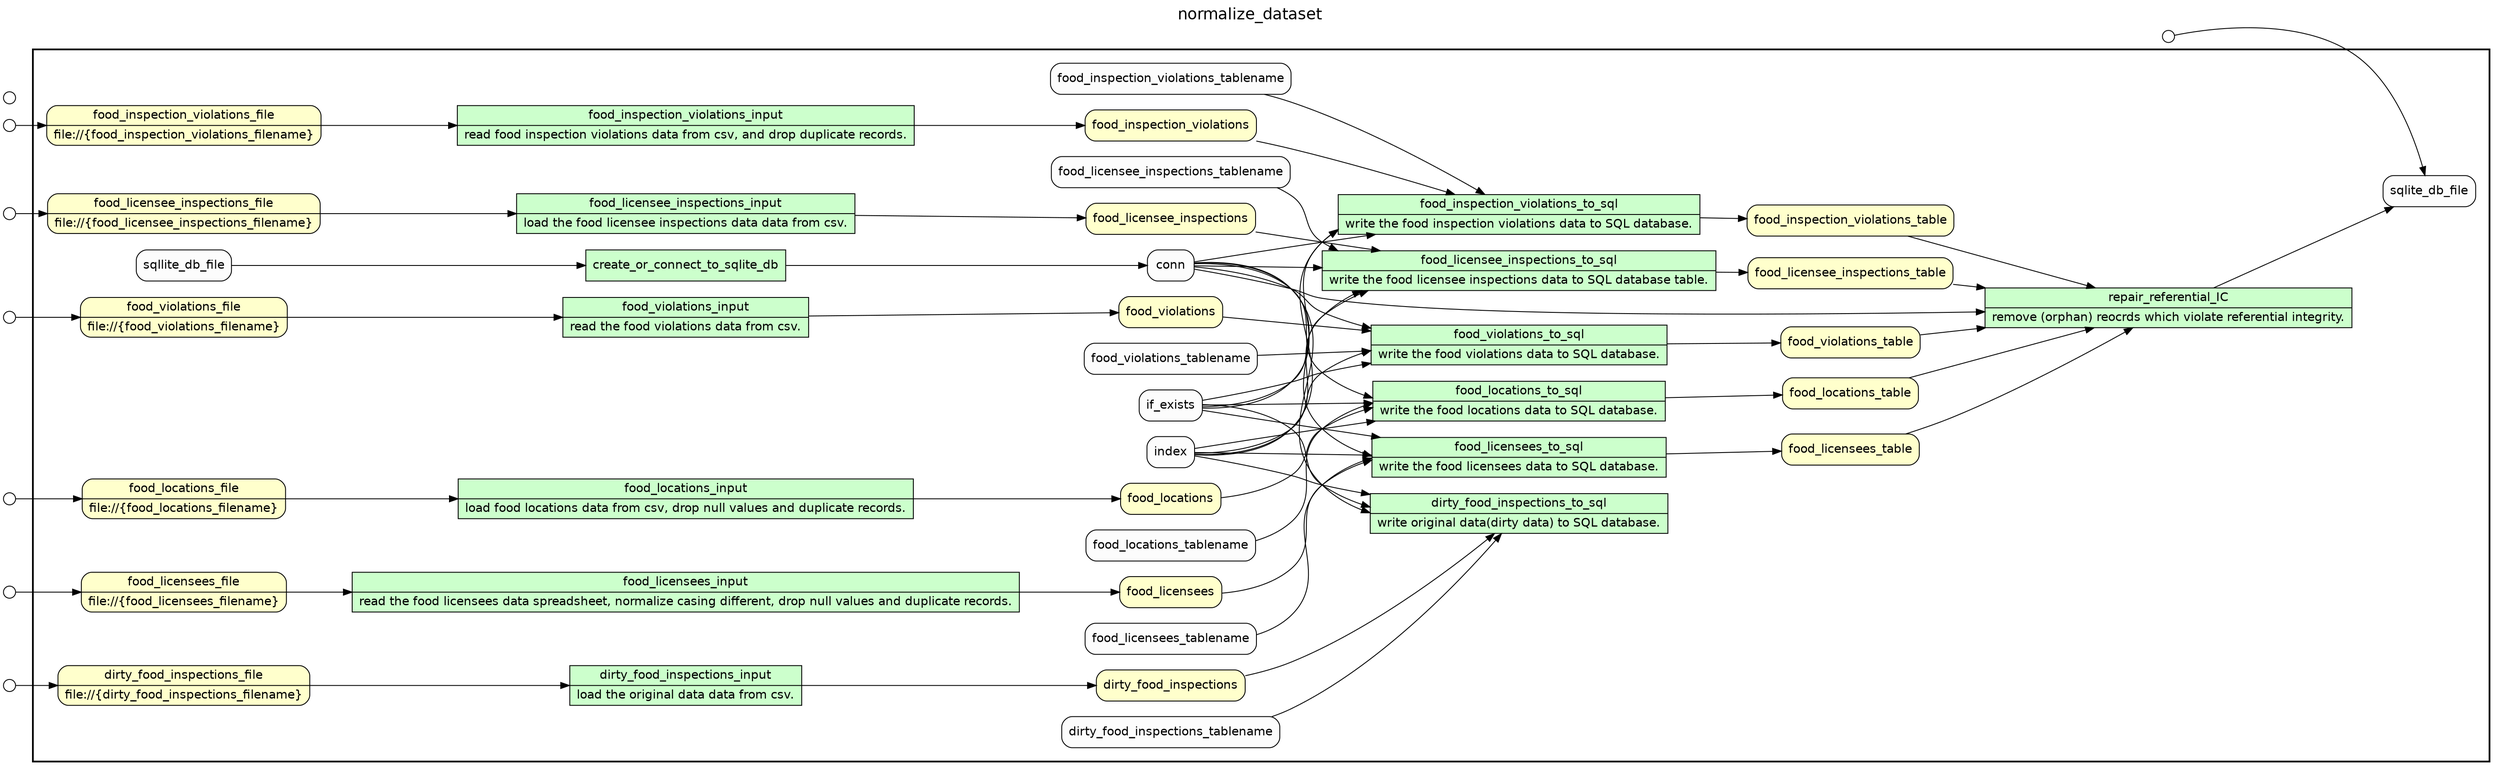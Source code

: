 
/* Start of top-level graph */
digraph Workflow {
rankdir=LR

/* Title for graph */
fontname=Helvetica; fontsize=18; labelloc=t
label=normalize_dataset

/* Start of double cluster for drawing box around nodes in workflow */
subgraph cluster_workflow_box_outer { label=""; color=black; penwidth=2
subgraph cluster_workflow_box_inner { label=""; penwidth=0

/* Style for nodes representing atomic programs in workflow */
node[shape=box style=filled fillcolor="#CCFFCC" peripheries=1 fontname=Helvetica]

/* Nodes representing atomic programs in workflow */
food_licensee_inspections_input [shape=record rankdir=LR label="{{<f0> food_licensee_inspections_input |<f1> load the food licensee inspections data data from csv.}}"];
food_inspection_violations_input [shape=record rankdir=LR label="{{<f0> food_inspection_violations_input |<f1> read food inspection violations data from csv, and drop duplicate records.}}"];
food_violations_input [shape=record rankdir=LR label="{{<f0> food_violations_input |<f1> read the food violations data from csv.}}"];
food_licensees_input [shape=record rankdir=LR label="{{<f0> food_licensees_input |<f1> read the food licensees data spreadsheet, normalize casing different, drop null values and duplicate records.}}"];
food_locations_input [shape=record rankdir=LR label="{{<f0> food_locations_input |<f1> load food locations data from csv, drop null values and duplicate records.}}"];
dirty_food_inspections_input [shape=record rankdir=LR label="{{<f0> dirty_food_inspections_input |<f1> load the original data data from csv.}}"];
create_or_connect_to_sqlite_db
food_licensee_inspections_to_sql [shape=record rankdir=LR label="{{<f0> food_licensee_inspections_to_sql |<f1> write the food licensee inspections data to SQL database table.}}"];
food_inspection_violations_to_sql [shape=record rankdir=LR label="{{<f0> food_inspection_violations_to_sql |<f1> write the food inspection violations data to SQL database.}}"];
food_violations_to_sql [shape=record rankdir=LR label="{{<f0> food_violations_to_sql |<f1> write the food violations data to SQL database.}}"];
food_licensees_to_sql [shape=record rankdir=LR label="{{<f0> food_licensees_to_sql |<f1> write the food licensees data to SQL database.}}"];
food_locations_to_sql [shape=record rankdir=LR label="{{<f0> food_locations_to_sql |<f1> write the food locations data to SQL database.}}"];
dirty_food_inspections_to_sql [shape=record rankdir=LR label="{{<f0> dirty_food_inspections_to_sql |<f1> write original data(dirty data) to SQL database.}}"];
repair_referential_IC [shape=record rankdir=LR label="{{<f0> repair_referential_IC |<f1> remove (orphan) reocrds which violate referential integrity.}}"];

/* Style for nodes representing non-parameter data channels in workflow */
node[shape=box style="rounded,filled" fillcolor="#FFFFCC" peripheries=1 fontname=Helvetica]

/* Nodes for non-parameter data channels in workflow */
food_licensee_inspections_file [shape=record rankdir=LR label="{{<f0> food_licensee_inspections_file |<f1> file\://\{food_licensee_inspections_filename\}}}"];
food_inspection_violations_file [shape=record rankdir=LR label="{{<f0> food_inspection_violations_file |<f1> file\://\{food_inspection_violations_filename\}}}"];
food_violations_file [shape=record rankdir=LR label="{{<f0> food_violations_file |<f1> file\://\{food_violations_filename\}}}"];
food_licensees_file [shape=record rankdir=LR label="{{<f0> food_licensees_file |<f1> file\://\{food_licensees_filename\}}}"];
food_locations_file [shape=record rankdir=LR label="{{<f0> food_locations_file |<f1> file\://\{food_locations_filename\}}}"];
dirty_food_inspections_file [shape=record rankdir=LR label="{{<f0> dirty_food_inspections_file |<f1> file\://\{dirty_food_inspections_filename\}}}"];
food_licensee_inspections
food_inspection_violations
food_violations
food_licensees
food_locations
dirty_food_inspections
food_licensee_inspections_table
food_licensees_table
food_inspection_violations_table
food_violations_table
food_locations_table

/* Style for nodes representing parameter channels in workflow */
node[shape=box style="rounded,filled" fillcolor="#FCFCFC" peripheries=1 fontname=Helvetica]

/* Nodes representing parameter channels in workflow */
conn

/* Edges representing connections between programs and channels */
food_licensee_inspections_input -> food_licensee_inspections
food_licensee_inspections_file -> food_licensee_inspections_input
food_inspection_violations_input -> food_inspection_violations
food_inspection_violations_file -> food_inspection_violations_input
food_violations_input -> food_violations
food_violations_file -> food_violations_input
food_licensees_input -> food_licensees
food_licensees_file -> food_licensees_input
food_locations_input -> food_locations
food_locations_file -> food_locations_input
dirty_food_inspections_input -> dirty_food_inspections
dirty_food_inspections_file -> dirty_food_inspections_input
create_or_connect_to_sqlite_db -> conn
sqllite_db_file -> create_or_connect_to_sqlite_db
food_licensee_inspections_to_sql -> food_licensee_inspections_table
food_licensee_inspections -> food_licensee_inspections_to_sql
food_licensee_inspections_tablename -> food_licensee_inspections_to_sql
conn -> food_licensee_inspections_to_sql
if_exists -> food_licensee_inspections_to_sql
index -> food_licensee_inspections_to_sql
food_inspection_violations_to_sql -> food_inspection_violations_table
food_inspection_violations -> food_inspection_violations_to_sql
food_inspection_violations_tablename -> food_inspection_violations_to_sql
conn -> food_inspection_violations_to_sql
if_exists -> food_inspection_violations_to_sql
index -> food_inspection_violations_to_sql
food_violations_to_sql -> food_violations_table
food_violations -> food_violations_to_sql
food_violations_tablename -> food_violations_to_sql
conn -> food_violations_to_sql
if_exists -> food_violations_to_sql
index -> food_violations_to_sql
food_licensees_to_sql -> food_licensees_table
food_licensees -> food_licensees_to_sql
food_licensees_tablename -> food_licensees_to_sql
conn -> food_licensees_to_sql
if_exists -> food_licensees_to_sql
index -> food_licensees_to_sql
food_locations_to_sql -> food_locations_table
food_locations -> food_locations_to_sql
food_locations_tablename -> food_locations_to_sql
conn -> food_locations_to_sql
if_exists -> food_locations_to_sql
index -> food_locations_to_sql
dirty_food_inspections -> dirty_food_inspections_to_sql
dirty_food_inspections_tablename -> dirty_food_inspections_to_sql
conn -> dirty_food_inspections_to_sql
if_exists -> dirty_food_inspections_to_sql
index -> dirty_food_inspections_to_sql
repair_referential_IC -> sqlite_db_file
food_licensee_inspections_table -> repair_referential_IC
food_licensees_table -> repair_referential_IC
food_inspection_violations_table -> repair_referential_IC
food_violations_table -> repair_referential_IC
food_locations_table -> repair_referential_IC
conn -> repair_referential_IC

/* End of double cluster for drawing box around nodes in workflow */
}}

/* Style for nodes representing workflow input ports */
node[shape=circle style="rounded,filled" fillcolor="#FFFFFF" peripheries=1 fontname=Helvetica width=0.2]

/* Nodes representing workflow input ports */
food_licensee_inspections_file_input_port [label=""]
food_inspection_violations_file_input_port [label=""]
food_violations_file_input_port [label=""]
food_licensees_file_input_port [label=""]
food_locations_file_input_port [label=""]
dirty_food_inspections_file_input_port [label=""]
sqlite_db_file_input_port [label=""]

/* Style for nodes representing workflow output ports */
node[shape=circle style="rounded,filled" fillcolor="#FFFFFF" peripheries=1 fontname=Helvetica width=0.2]

/* Nodes representing workflow output ports */
sqllite_db_file_output_port [label=""]

/* Edges from input ports to channels */
food_licensee_inspections_file_input_port -> food_licensee_inspections_file
food_inspection_violations_file_input_port -> food_inspection_violations_file
food_violations_file_input_port -> food_violations_file
food_licensees_file_input_port -> food_licensees_file
food_locations_file_input_port -> food_locations_file
dirty_food_inspections_file_input_port -> dirty_food_inspections_file
sqlite_db_file_input_port -> sqlite_db_file

/* Edges from channels to output ports */

/* End of top-level graph */
}
